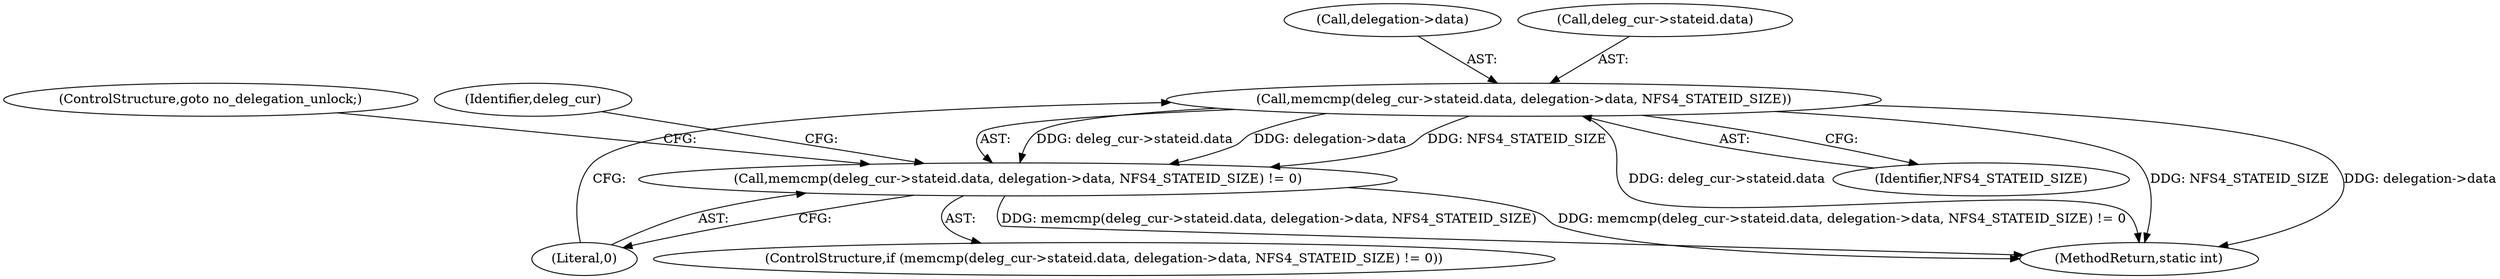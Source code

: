 digraph "0_linux_dc0b027dfadfcb8a5504f7d8052754bf8d501ab9_25@API" {
"1000168" [label="(Call,memcmp(deleg_cur->stateid.data, delegation->data, NFS4_STATEID_SIZE))"];
"1000167" [label="(Call,memcmp(deleg_cur->stateid.data, delegation->data, NFS4_STATEID_SIZE) != 0)"];
"1000168" [label="(Call,memcmp(deleg_cur->stateid.data, delegation->data, NFS4_STATEID_SIZE))"];
"1000166" [label="(ControlStructure,if (memcmp(deleg_cur->stateid.data, delegation->data, NFS4_STATEID_SIZE) != 0))"];
"1000179" [label="(ControlStructure,goto no_delegation_unlock;)"];
"1000167" [label="(Call,memcmp(deleg_cur->stateid.data, delegation->data, NFS4_STATEID_SIZE) != 0)"];
"1000178" [label="(Literal,0)"];
"1000219" [label="(MethodReturn,static int)"];
"1000174" [label="(Call,delegation->data)"];
"1000181" [label="(Identifier,deleg_cur)"];
"1000177" [label="(Identifier,NFS4_STATEID_SIZE)"];
"1000169" [label="(Call,deleg_cur->stateid.data)"];
"1000168" -> "1000167"  [label="AST: "];
"1000168" -> "1000177"  [label="CFG: "];
"1000169" -> "1000168"  [label="AST: "];
"1000174" -> "1000168"  [label="AST: "];
"1000177" -> "1000168"  [label="AST: "];
"1000178" -> "1000168"  [label="CFG: "];
"1000168" -> "1000219"  [label="DDG: deleg_cur->stateid.data"];
"1000168" -> "1000219"  [label="DDG: NFS4_STATEID_SIZE"];
"1000168" -> "1000219"  [label="DDG: delegation->data"];
"1000168" -> "1000167"  [label="DDG: deleg_cur->stateid.data"];
"1000168" -> "1000167"  [label="DDG: delegation->data"];
"1000168" -> "1000167"  [label="DDG: NFS4_STATEID_SIZE"];
"1000167" -> "1000166"  [label="AST: "];
"1000167" -> "1000178"  [label="CFG: "];
"1000178" -> "1000167"  [label="AST: "];
"1000179" -> "1000167"  [label="CFG: "];
"1000181" -> "1000167"  [label="CFG: "];
"1000167" -> "1000219"  [label="DDG: memcmp(deleg_cur->stateid.data, delegation->data, NFS4_STATEID_SIZE)"];
"1000167" -> "1000219"  [label="DDG: memcmp(deleg_cur->stateid.data, delegation->data, NFS4_STATEID_SIZE) != 0"];
}
